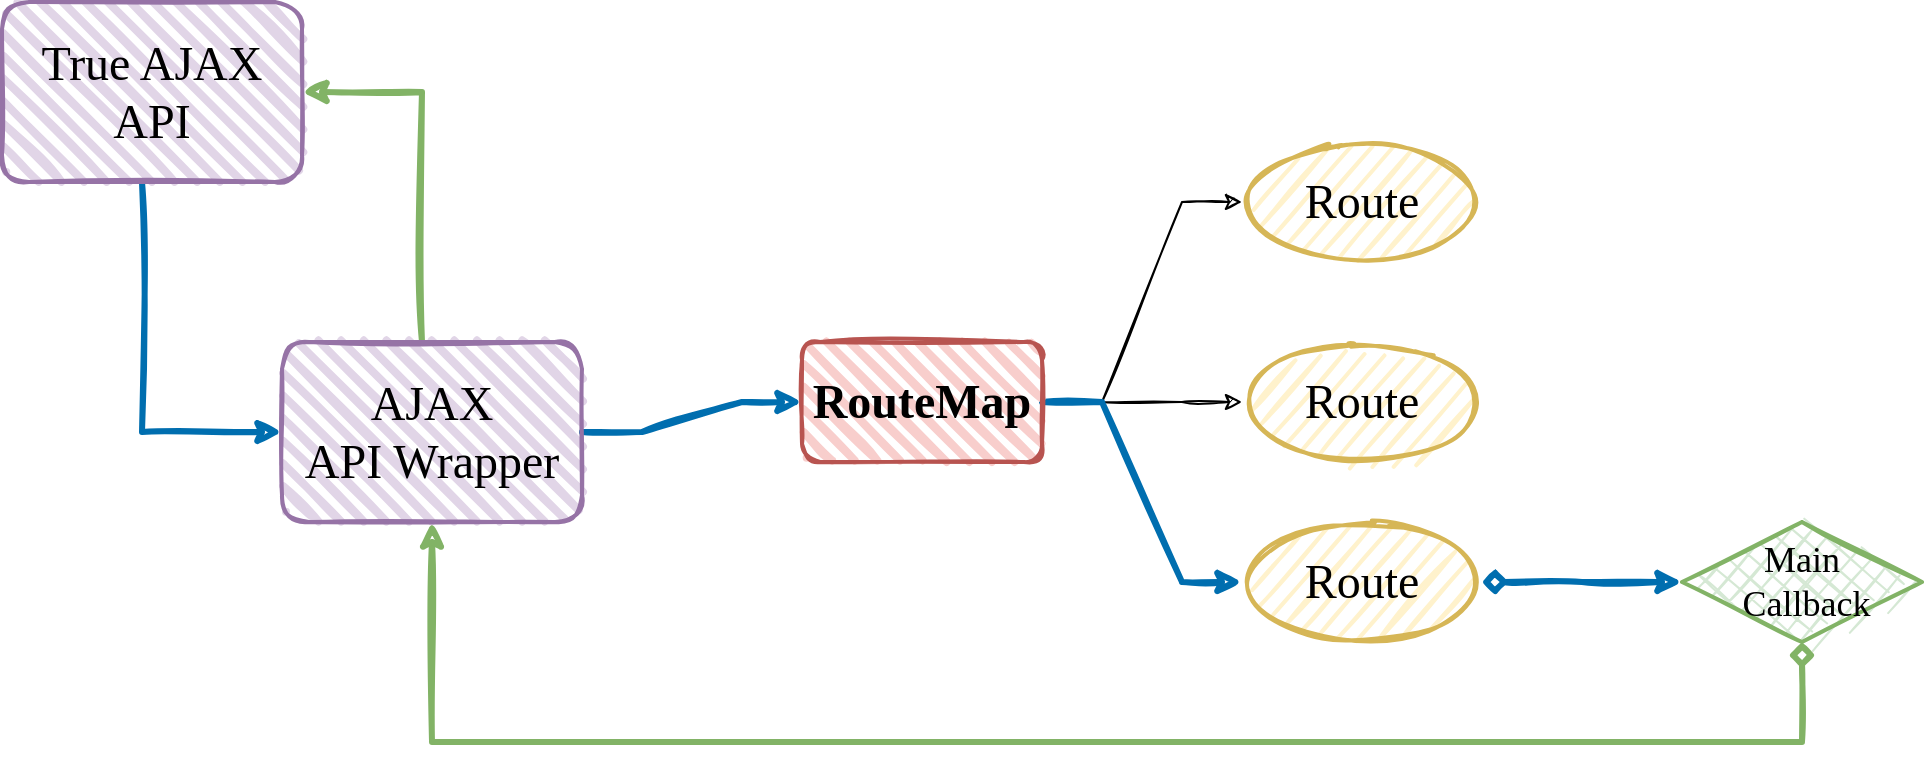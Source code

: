<mxfile>
    <diagram id="GILjV6VJQhHbRAu13tSy" name="第 1 页">
        <mxGraphModel dx="1005" dy="442" grid="1" gridSize="10" guides="1" tooltips="1" connect="1" arrows="1" fold="1" page="1" pageScale="1" pageWidth="1169" pageHeight="827" math="0" shadow="0">
            <root>
                <mxCell id="0"/>
                <mxCell id="1" parent="0"/>
                <mxCell id="8" style="edgeStyle=entityRelationEdgeStyle;rounded=0;sketch=1;orthogonalLoop=1;jettySize=auto;html=1;fontFamily=Comic Sans MS;fontSize=24;" parent="1" source="2" target="5" edge="1">
                    <mxGeometry relative="1" as="geometry"/>
                </mxCell>
                <mxCell id="9" style="edgeStyle=entityRelationEdgeStyle;rounded=0;sketch=1;orthogonalLoop=1;jettySize=auto;html=1;entryX=0;entryY=0.5;entryDx=0;entryDy=0;fontFamily=Comic Sans MS;fontSize=24;" parent="1" source="2" target="6" edge="1">
                    <mxGeometry relative="1" as="geometry"/>
                </mxCell>
                <mxCell id="10" style="edgeStyle=entityRelationEdgeStyle;rounded=0;sketch=1;orthogonalLoop=1;jettySize=auto;html=1;fontFamily=Comic Sans MS;fontSize=24;strokeWidth=3;fillColor=#1ba1e2;strokeColor=#006EAF;" parent="1" source="2" target="7" edge="1">
                    <mxGeometry relative="1" as="geometry"/>
                </mxCell>
                <mxCell id="2" value="RouteMap" style="rounded=1;whiteSpace=wrap;html=1;strokeWidth=2;fillWeight=4;hachureGap=8;hachureAngle=45;fillColor=#f8cecc;sketch=1;strokeColor=#b85450;fontStyle=1;fontFamily=Comic Sans MS;fontSize=24;" parent="1" vertex="1">
                    <mxGeometry x="420" y="210" width="120" height="60" as="geometry"/>
                </mxCell>
                <mxCell id="4" style="edgeStyle=entityRelationEdgeStyle;rounded=0;orthogonalLoop=1;jettySize=auto;html=1;entryX=0;entryY=0.5;entryDx=0;entryDy=0;fontFamily=Comic Sans MS;fontSize=24;sketch=1;strokeWidth=3;fillColor=#1ba1e2;strokeColor=#006EAF;" parent="1" source="3" target="2" edge="1">
                    <mxGeometry relative="1" as="geometry"/>
                </mxCell>
                <mxCell id="23" style="edgeStyle=elbowEdgeStyle;rounded=0;sketch=1;orthogonalLoop=1;jettySize=auto;html=1;entryX=1;entryY=0.5;entryDx=0;entryDy=0;strokeWidth=3;fillColor=#d5e8d4;strokeColor=#82b366;" parent="1" source="3" target="17" edge="1">
                    <mxGeometry relative="1" as="geometry">
                        <Array as="points">
                            <mxPoint x="230" y="160"/>
                        </Array>
                    </mxGeometry>
                </mxCell>
                <mxCell id="3" value="AJAX&lt;br&gt;API Wrapper" style="rounded=1;whiteSpace=wrap;html=1;strokeWidth=2;fillWeight=4;hachureGap=8;hachureAngle=45;fillColor=#e1d5e7;sketch=1;fontFamily=Comic Sans MS;fontSize=24;strokeColor=#9673a6;" parent="1" vertex="1">
                    <mxGeometry x="160" y="210" width="150" height="90" as="geometry"/>
                </mxCell>
                <mxCell id="5" value="Route" style="ellipse;whiteSpace=wrap;html=1;strokeWidth=2;fillWeight=2;hachureGap=8;fillColor=#fff2cc;fillStyle=dots;sketch=1;fontFamily=Comic Sans MS;fontSize=24;strokeColor=#d6b656;" parent="1" vertex="1">
                    <mxGeometry x="640" y="110" width="120" height="60" as="geometry"/>
                </mxCell>
                <mxCell id="6" value="Route" style="ellipse;whiteSpace=wrap;html=1;strokeWidth=2;fillWeight=2;hachureGap=8;fillColor=#fff2cc;fillStyle=dots;sketch=1;fontFamily=Comic Sans MS;fontSize=24;strokeColor=#d6b656;" parent="1" vertex="1">
                    <mxGeometry x="640" y="210" width="120" height="60" as="geometry"/>
                </mxCell>
                <mxCell id="15" style="edgeStyle=elbowEdgeStyle;rounded=0;sketch=1;orthogonalLoop=1;jettySize=auto;elbow=vertical;html=1;entryX=0;entryY=0.5;entryDx=0;entryDy=0;fontFamily=Comic Sans MS;fontSize=18;startArrow=diamond;startFill=1;strokeWidth=3;fillColor=#1ba1e2;strokeColor=#006EAF;" parent="1" source="7" target="11" edge="1">
                    <mxGeometry relative="1" as="geometry"/>
                </mxCell>
                <mxCell id="7" value="Route" style="ellipse;whiteSpace=wrap;html=1;strokeWidth=2;fillWeight=2;hachureGap=8;fillColor=#fff2cc;fillStyle=dots;sketch=1;fontFamily=Comic Sans MS;fontSize=24;strokeColor=#d6b656;" parent="1" vertex="1">
                    <mxGeometry x="640" y="300" width="120" height="60" as="geometry"/>
                </mxCell>
                <mxCell id="14" style="edgeStyle=elbowEdgeStyle;rounded=0;sketch=1;orthogonalLoop=1;jettySize=auto;html=1;fontFamily=Comic Sans MS;fontSize=18;startArrow=diamond;startFill=1;elbow=vertical;entryX=0.5;entryY=1;entryDx=0;entryDy=0;strokeWidth=3;fillColor=#d5e8d4;strokeColor=#82b366;" parent="1" source="11" target="3" edge="1">
                    <mxGeometry relative="1" as="geometry">
                        <mxPoint x="720" y="460" as="targetPoint"/>
                        <Array as="points">
                            <mxPoint x="580" y="410"/>
                        </Array>
                    </mxGeometry>
                </mxCell>
                <mxCell id="11" value="Main&lt;br&gt;&amp;nbsp;Callback" style="rhombus;whiteSpace=wrap;html=1;strokeWidth=2;fillWeight=-1;hachureGap=8;fillStyle=cross-hatch;fillColor=#d5e8d4;sketch=1;fontFamily=Comic Sans MS;fontSize=18;strokeColor=#82b366;" parent="1" vertex="1">
                    <mxGeometry x="860" y="300" width="120" height="60" as="geometry"/>
                </mxCell>
                <mxCell id="24" style="edgeStyle=elbowEdgeStyle;rounded=0;sketch=1;orthogonalLoop=1;jettySize=auto;html=1;entryX=0;entryY=0.5;entryDx=0;entryDy=0;strokeWidth=3;fillColor=#1ba1e2;strokeColor=#006EAF;" parent="1" source="17" target="3" edge="1">
                    <mxGeometry relative="1" as="geometry">
                        <Array as="points">
                            <mxPoint x="90" y="230"/>
                        </Array>
                    </mxGeometry>
                </mxCell>
                <mxCell id="17" value="True AJAX API" style="rounded=1;whiteSpace=wrap;html=1;strokeWidth=2;fillWeight=4;hachureGap=8;hachureAngle=45;fillColor=#e1d5e7;sketch=1;fontFamily=Comic Sans MS;fontSize=24;strokeColor=#9673a6;" parent="1" vertex="1">
                    <mxGeometry x="20" y="40" width="150" height="90" as="geometry"/>
                </mxCell>
            </root>
        </mxGraphModel>
    </diagram>
</mxfile>
